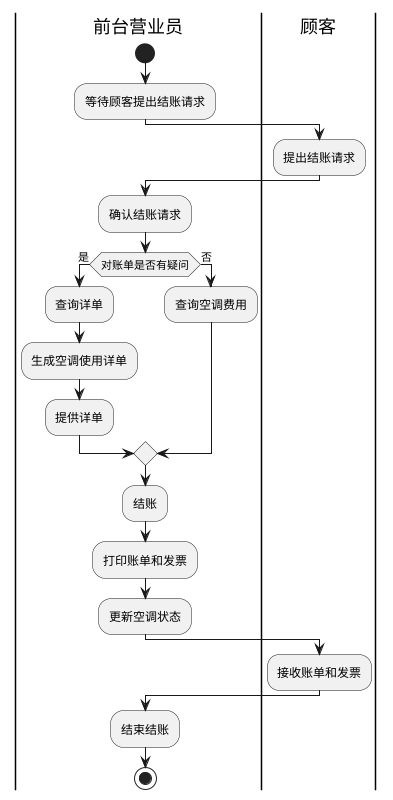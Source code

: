 @startuml
|前台营业员|
start
:等待顾客提出结账请求;
|顾客|
:提出结账请求;
|前台营业员|
:确认结账请求;
if (对账单是否有疑问) then (是)
  :查询详单;
  :生成空调使用详单;
  :提供详单;
else (否)
  :查询空调费用;
endif
:结账;
:打印账单和发票;
:更新空调状态;

|顾客|
:接收账单和发票;
|前台营业员|
:结束结账;
stop
@enduml
